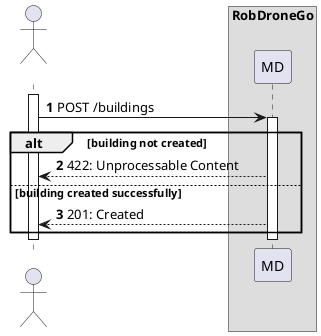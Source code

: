 @startuml
autonumber

actor " " as actor
box "RobDroneGo"
participant "MD" as mdr

activate actor

    actor -> mdr: POST /buildings

    activate mdr
    alt building not created
        mdr --> actor : 422: Unprocessable Content
    else building created successfully
        mdr --> actor : 201: Created
    end
    deactivate mdr

deactivate actor

@enduml
